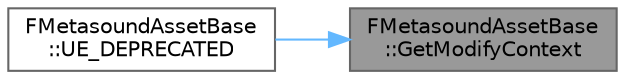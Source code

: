 digraph "FMetasoundAssetBase::GetModifyContext"
{
 // INTERACTIVE_SVG=YES
 // LATEX_PDF_SIZE
  bgcolor="transparent";
  edge [fontname=Helvetica,fontsize=10,labelfontname=Helvetica,labelfontsize=10];
  node [fontname=Helvetica,fontsize=10,shape=box,height=0.2,width=0.4];
  rankdir="RL";
  Node1 [id="Node000001",label="FMetasoundAssetBase\l::GetModifyContext",height=0.2,width=0.4,color="gray40", fillcolor="grey60", style="filled", fontcolor="black",tooltip=" "];
  Node1 -> Node2 [id="edge1_Node000001_Node000002",dir="back",color="steelblue1",style="solid",tooltip=" "];
  Node2 [id="Node000002",label="FMetasoundAssetBase\l::UE_DEPRECATED",height=0.2,width=0.4,color="grey40", fillcolor="white", style="filled",URL="$d9/d1b/classFMetasoundAssetBase.html#ae664852dec3fd77f6ebc71dfa0455e33",tooltip=" "];
}

